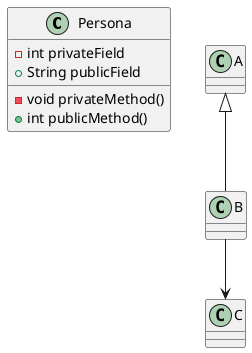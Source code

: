 @startuml
class Persona {
    -int privateField
    +String publicField
    -void privateMethod()
    +int publicMethod()
}

class B {
}

class C {
}

A <|-- B
B --> C
@enduml